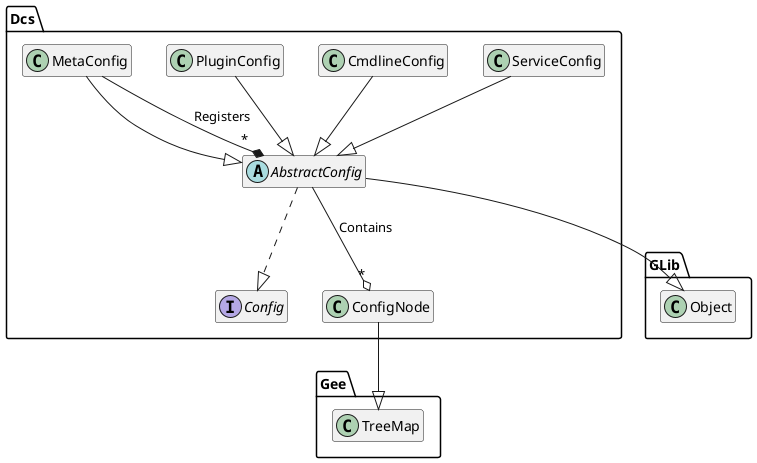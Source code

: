 @startuml

hide class fields
hide class methods
hide abstract fields
hide abstract methods
hide interface fields
hide interface methods

interface Dcs.Config
abstract class Dcs.AbstractConfig

Dcs.AbstractConfig --|> GLib.Object
Dcs.AbstractConfig ..|> Dcs.Config
Dcs.AbstractConfig --o "*" Dcs.ConfigNode : Contains
Dcs.ServiceConfig --|> Dcs.AbstractConfig
Dcs.CmdlineConfig --|> Dcs.AbstractConfig
Dcs.PluginConfig --|> Dcs.AbstractConfig
Dcs.MetaConfig --|> Dcs.AbstractConfig
Dcs.MetaConfig --* "*" Dcs.AbstractConfig : Registers
Dcs.ConfigNode --|> Gee.TreeMap

@enduml
